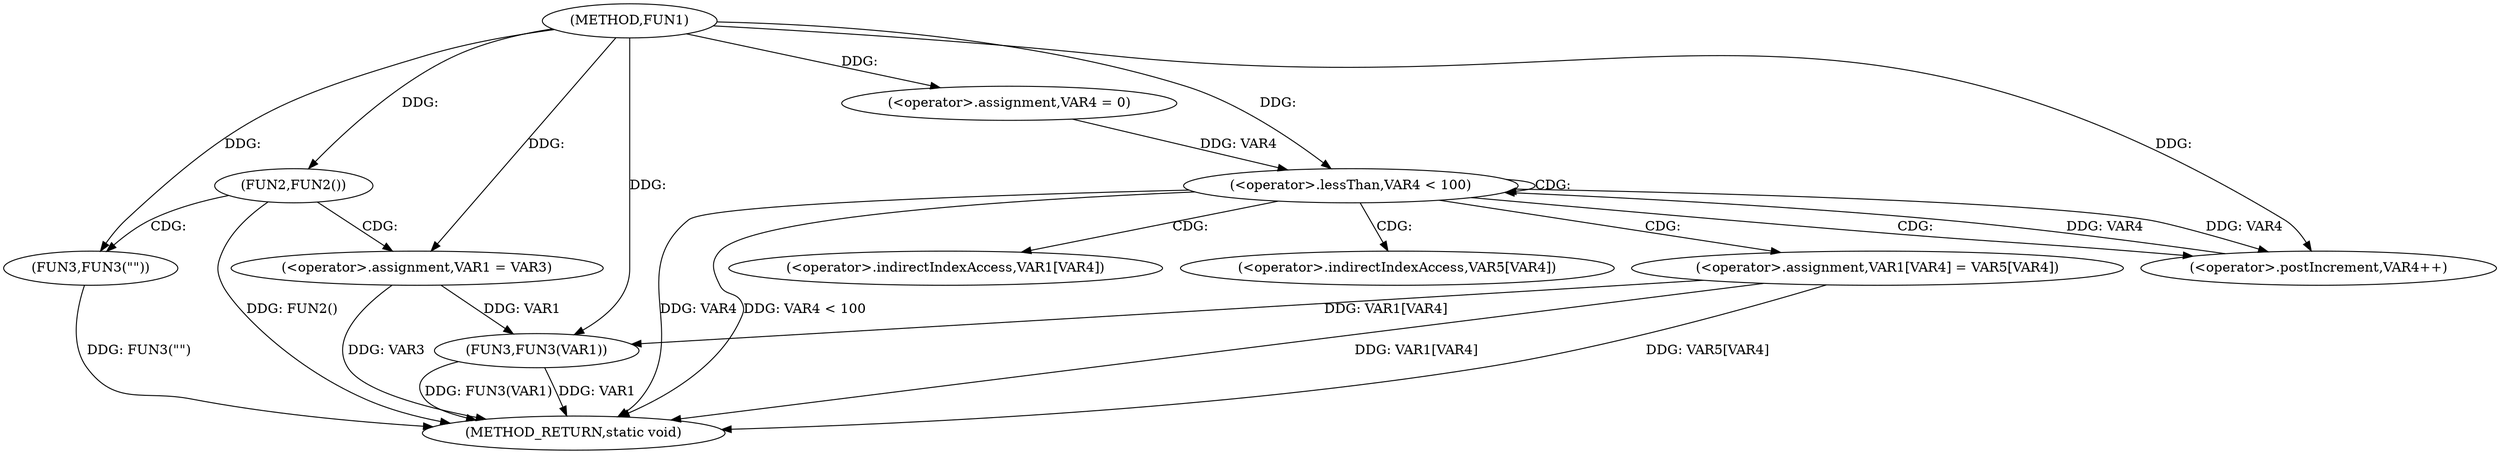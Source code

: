 digraph FUN1 {  
"1000100" [label = "(METHOD,FUN1)" ]
"1000137" [label = "(METHOD_RETURN,static void)" ]
"1000106" [label = "(FUN2,FUN2())" ]
"1000108" [label = "(FUN3,FUN3(\"\"))" ]
"1000112" [label = "(<operator>.assignment,VAR1 = VAR3)" ]
"1000119" [label = "(<operator>.assignment,VAR4 = 0)" ]
"1000122" [label = "(<operator>.lessThan,VAR4 < 100)" ]
"1000125" [label = "(<operator>.postIncrement,VAR4++)" ]
"1000128" [label = "(<operator>.assignment,VAR1[VAR4] = VAR5[VAR4])" ]
"1000135" [label = "(FUN3,FUN3(VAR1))" ]
"1000129" [label = "(<operator>.indirectIndexAccess,VAR1[VAR4])" ]
"1000132" [label = "(<operator>.indirectIndexAccess,VAR5[VAR4])" ]
  "1000108" -> "1000137"  [ label = "DDG: FUN3(\"\")"] 
  "1000112" -> "1000137"  [ label = "DDG: VAR3"] 
  "1000128" -> "1000137"  [ label = "DDG: VAR1[VAR4]"] 
  "1000135" -> "1000137"  [ label = "DDG: FUN3(VAR1)"] 
  "1000106" -> "1000137"  [ label = "DDG: FUN2()"] 
  "1000122" -> "1000137"  [ label = "DDG: VAR4"] 
  "1000128" -> "1000137"  [ label = "DDG: VAR5[VAR4]"] 
  "1000135" -> "1000137"  [ label = "DDG: VAR1"] 
  "1000122" -> "1000137"  [ label = "DDG: VAR4 < 100"] 
  "1000100" -> "1000106"  [ label = "DDG: "] 
  "1000100" -> "1000108"  [ label = "DDG: "] 
  "1000100" -> "1000112"  [ label = "DDG: "] 
  "1000100" -> "1000119"  [ label = "DDG: "] 
  "1000125" -> "1000122"  [ label = "DDG: VAR4"] 
  "1000119" -> "1000122"  [ label = "DDG: VAR4"] 
  "1000100" -> "1000122"  [ label = "DDG: "] 
  "1000122" -> "1000125"  [ label = "DDG: VAR4"] 
  "1000100" -> "1000125"  [ label = "DDG: "] 
  "1000128" -> "1000135"  [ label = "DDG: VAR1[VAR4]"] 
  "1000112" -> "1000135"  [ label = "DDG: VAR1"] 
  "1000100" -> "1000135"  [ label = "DDG: "] 
  "1000106" -> "1000112"  [ label = "CDG: "] 
  "1000106" -> "1000108"  [ label = "CDG: "] 
  "1000122" -> "1000132"  [ label = "CDG: "] 
  "1000122" -> "1000128"  [ label = "CDG: "] 
  "1000122" -> "1000129"  [ label = "CDG: "] 
  "1000122" -> "1000125"  [ label = "CDG: "] 
  "1000122" -> "1000122"  [ label = "CDG: "] 
}
